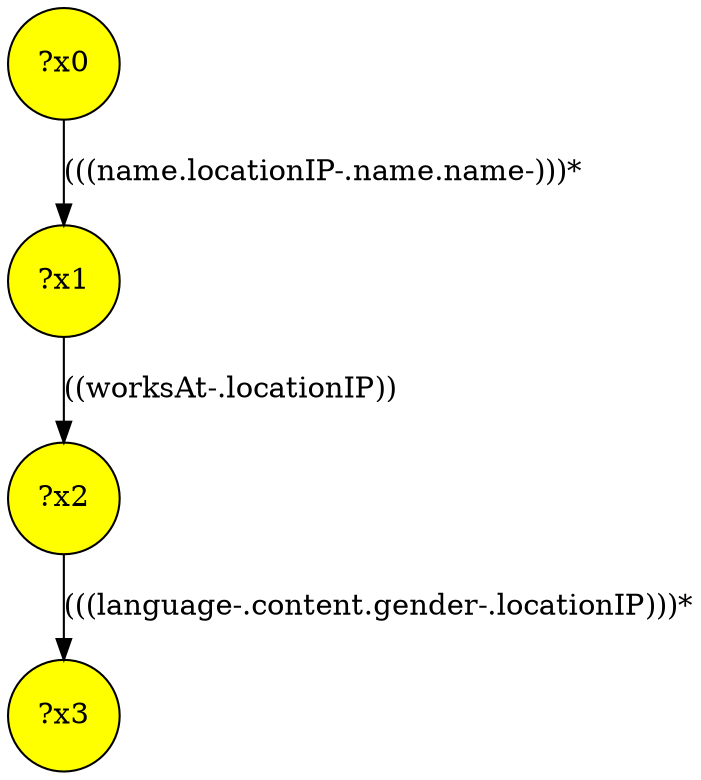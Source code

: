 digraph g {
	x2 [fillcolor="yellow", style="filled," shape=circle, label="?x2"];
	x0 [fillcolor="yellow", style="filled," shape=circle, label="?x0"];
	x3 [fillcolor="yellow", style="filled," shape=circle, label="?x3"];
	x1 [fillcolor="yellow", style="filled," shape=circle, label="?x1"];
	x0 -> x1 [label="(((name.locationIP-.name.name-)))*"];
	x1 -> x2 [label="((worksAt-.locationIP))"];
	x2 -> x3 [label="(((language-.content.gender-.locationIP)))*"];
}
